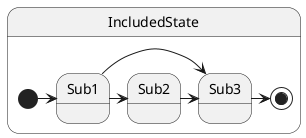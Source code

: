 @startuml
!startsub sub
state IncludedState {
    state Sub1
    state Sub2
    state Sub3

    [*] -> Sub1
    Sub1 -> Sub2
    Sub2 -> Sub3
    Sub1 -> Sub3
    Sub3 -> [*]
}
!endsub
@enduml

